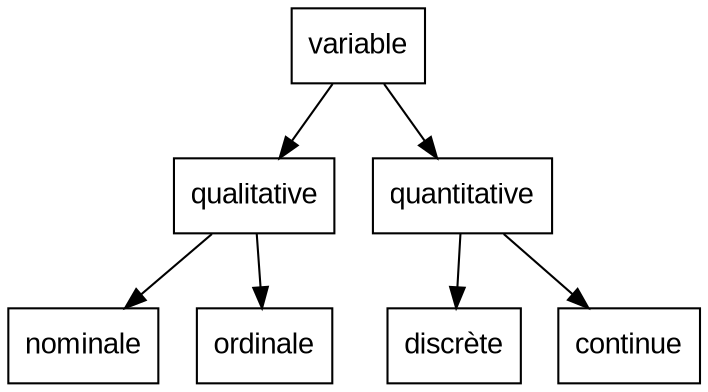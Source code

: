 digraph {
  node [shape = box, fontname = arial]
    variable; qualitative; quantitative;
    nominale; ordinale; discrète; continue
  
  variable -> {qualitative quantitative}
  qualitative -> {nominale ordinale}
  quantitative -> {discrète continue}
}
